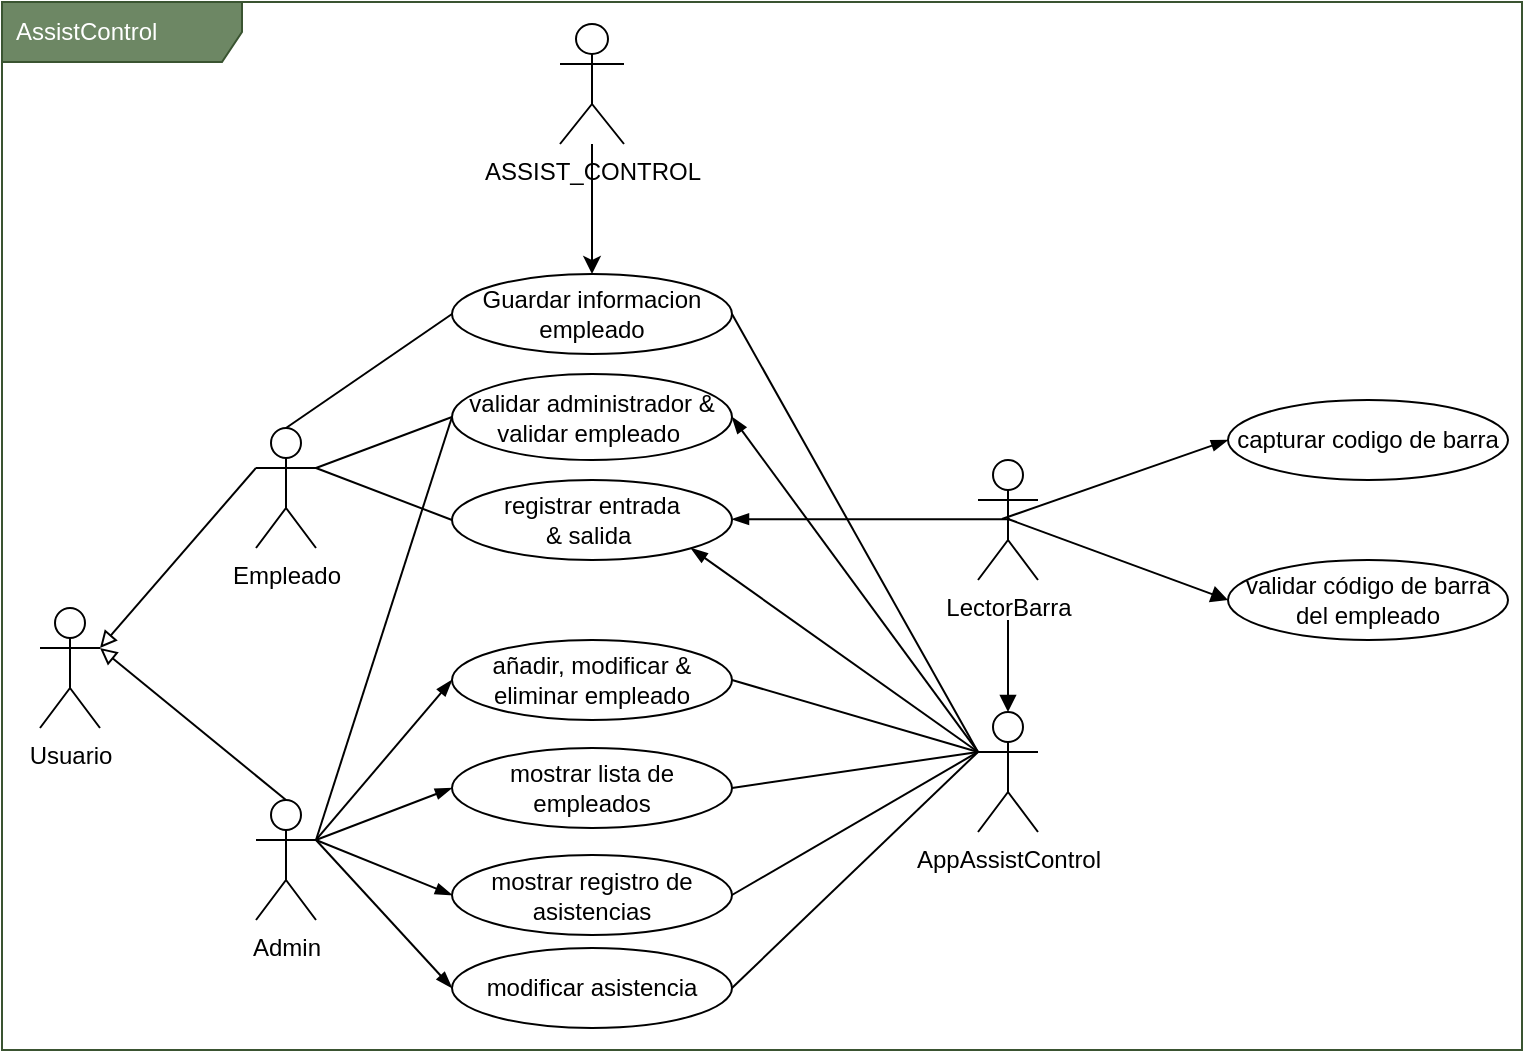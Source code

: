 <mxfile><diagram id="l5ZbUCuqMXHMmysPCELi" name="Página-1"><mxGraphModel dx="869" dy="513" grid="0" gridSize="10" guides="1" tooltips="1" connect="1" arrows="1" fold="1" page="1" pageScale="1" pageWidth="1169" pageHeight="827" background="#FFFFFF" math="0" shadow="0"><root><mxCell id="0"/><mxCell id="1" parent="0"/><mxCell id="32" value="AssistControl" style="shape=umlFrame;whiteSpace=wrap;html=1;width=120;height=30;boundedLbl=1;verticalAlign=middle;align=left;spacingLeft=5;strokeColor=#3A5431;fontColor=#ffffff;fillColor=#6d8764;" parent="1" vertex="1"><mxGeometry x="277" y="81" width="760" height="524" as="geometry"/></mxCell><mxCell id="58" style="edgeStyle=none;html=1;exitX=0.5;exitY=0;exitDx=0;exitDy=0;exitPerimeter=0;entryX=0;entryY=0.5;entryDx=0;entryDy=0;strokeColor=#000000;fontColor=#000000;endArrow=none;endFill=0;" parent="1" source="6" target="52" edge="1"><mxGeometry relative="1" as="geometry"/></mxCell><mxCell id="6" value="&lt;font color=&quot;#000000&quot;&gt;Empleado&lt;/font&gt;" style="shape=umlActor;verticalLabelPosition=bottom;verticalAlign=top;html=1;strokeColor=#000000;fillColor=none;" parent="1" vertex="1"><mxGeometry x="404" y="294" width="30" height="60" as="geometry"/></mxCell><mxCell id="7" value="&lt;font color=&quot;#000000&quot;&gt;Admin&lt;/font&gt;" style="shape=umlActor;verticalLabelPosition=bottom;verticalAlign=top;html=1;strokeColor=#000000;fillColor=none;" parent="1" vertex="1"><mxGeometry x="404" y="480" width="30" height="60" as="geometry"/></mxCell><mxCell id="11" value="" style="html=1;verticalAlign=bottom;labelBackgroundColor=none;endArrow=block;endFill=0;strokeColor=#000000;fontColor=#000000;exitX=0.5;exitY=0;exitDx=0;exitDy=0;exitPerimeter=0;entryX=1;entryY=0.333;entryDx=0;entryDy=0;entryPerimeter=0;" parent="1" source="7" target="43" edge="1"><mxGeometry width="160" relative="1" as="geometry"><mxPoint x="354.0" y="480" as="sourcePoint"/><mxPoint x="384" y="390" as="targetPoint"/></mxGeometry></mxCell><mxCell id="13" value="registrar entrada &lt;br&gt;&amp;amp; salida&amp;nbsp;" style="ellipse;whiteSpace=wrap;html=1;strokeColor=#000000;fontColor=#000000;fillColor=none;" parent="1" vertex="1"><mxGeometry x="502" y="320" width="140" height="40" as="geometry"/></mxCell><mxCell id="14" value="añadir, modificar &amp;amp; eliminar empleado" style="ellipse;whiteSpace=wrap;html=1;strokeColor=#000000;fontColor=#000000;fillColor=none;" parent="1" vertex="1"><mxGeometry x="502" y="400" width="140" height="40" as="geometry"/></mxCell><mxCell id="15" value="mostrar lista de empleados" style="ellipse;whiteSpace=wrap;html=1;strokeColor=#000000;fontColor=#000000;fillColor=none;" parent="1" vertex="1"><mxGeometry x="502" y="454" width="140" height="40" as="geometry"/></mxCell><mxCell id="16" value="mostrar registro de asistencias" style="ellipse;whiteSpace=wrap;html=1;strokeColor=#000000;fontColor=#000000;fillColor=none;" parent="1" vertex="1"><mxGeometry x="502" y="507.5" width="140" height="40" as="geometry"/></mxCell><mxCell id="17" value="modificar asistencia" style="ellipse;whiteSpace=wrap;html=1;strokeColor=#000000;fontColor=#000000;fillColor=none;" parent="1" vertex="1"><mxGeometry x="502" y="554" width="140" height="40" as="geometry"/></mxCell><mxCell id="19" value="" style="endArrow=none;html=1;rounded=0;align=center;verticalAlign=top;endFill=0;labelBackgroundColor=none;endSize=6;startArrow=none;startFill=0;strokeColor=#000000;fontColor=#000000;entryX=0;entryY=0.5;entryDx=0;entryDy=0;exitX=1;exitY=0.333;exitDx=0;exitDy=0;exitPerimeter=0;" parent="1" source="6" target="13" edge="1"><mxGeometry relative="1" as="geometry"><mxPoint x="363" y="340" as="sourcePoint"/><mxPoint x="524" y="339.58" as="targetPoint"/></mxGeometry></mxCell><mxCell id="20" value="" style="endArrow=blockThin;html=1;rounded=0;align=center;verticalAlign=top;endFill=1;labelBackgroundColor=none;endSize=6;startArrow=none;startFill=0;strokeColor=#000000;fontColor=#000000;entryX=0;entryY=0.5;entryDx=0;entryDy=0;exitX=1;exitY=0.333;exitDx=0;exitDy=0;exitPerimeter=0;" parent="1" source="7" target="14" edge="1"><mxGeometry relative="1" as="geometry"><mxPoint x="373.0" y="350" as="sourcePoint"/><mxPoint x="512" y="350" as="targetPoint"/></mxGeometry></mxCell><mxCell id="21" value="" style="endArrow=blockThin;html=1;rounded=0;align=center;verticalAlign=top;endFill=1;labelBackgroundColor=none;endSize=6;startArrow=none;startFill=0;strokeColor=#000000;fontColor=#000000;entryX=0;entryY=0.5;entryDx=0;entryDy=0;exitX=1;exitY=0.333;exitDx=0;exitDy=0;exitPerimeter=0;" parent="1" source="7" target="15" edge="1"><mxGeometry relative="1" as="geometry"><mxPoint x="444.0" y="510" as="sourcePoint"/><mxPoint x="512" y="430" as="targetPoint"/></mxGeometry></mxCell><mxCell id="22" value="" style="endArrow=blockThin;html=1;rounded=0;align=center;verticalAlign=top;endFill=1;labelBackgroundColor=none;endSize=6;startArrow=none;startFill=0;strokeColor=#000000;fontColor=#000000;entryX=0;entryY=0.5;entryDx=0;entryDy=0;exitX=1;exitY=0.333;exitDx=0;exitDy=0;exitPerimeter=0;" parent="1" source="7" target="16" edge="1"><mxGeometry relative="1" as="geometry"><mxPoint x="454.0" y="520" as="sourcePoint"/><mxPoint x="522" y="440" as="targetPoint"/></mxGeometry></mxCell><mxCell id="23" value="" style="endArrow=blockThin;html=1;rounded=0;align=center;verticalAlign=top;endFill=1;labelBackgroundColor=none;endSize=6;startArrow=none;startFill=0;strokeColor=#000000;fontColor=#000000;entryX=0;entryY=0.5;entryDx=0;entryDy=0;exitX=1;exitY=0.333;exitDx=0;exitDy=0;exitPerimeter=0;" parent="1" source="7" target="17" edge="1"><mxGeometry relative="1" as="geometry"><mxPoint x="464.0" y="530" as="sourcePoint"/><mxPoint x="532" y="450" as="targetPoint"/></mxGeometry></mxCell><mxCell id="59" style="edgeStyle=none;html=1;exitX=0;exitY=0.333;exitDx=0;exitDy=0;exitPerimeter=0;entryX=1;entryY=0.5;entryDx=0;entryDy=0;strokeColor=#000000;fontColor=#000000;endArrow=none;endFill=0;" parent="1" source="24" target="52" edge="1"><mxGeometry relative="1" as="geometry"/></mxCell><mxCell id="24" value="AppAssistControl" style="shape=umlActor;verticalLabelPosition=bottom;verticalAlign=top;html=1;strokeColor=#000000;fontColor=#000000;fillColor=none;" parent="1" vertex="1"><mxGeometry x="765" y="436" width="30" height="60" as="geometry"/></mxCell><mxCell id="25" value="LectorBarra" style="shape=umlActor;verticalLabelPosition=bottom;verticalAlign=top;html=1;strokeColor=#000000;fontColor=#000000;fillColor=none;" parent="1" vertex="1"><mxGeometry x="765" y="310" width="30" height="60" as="geometry"/></mxCell><mxCell id="26" value="" style="endArrow=none;html=1;rounded=0;align=center;verticalAlign=top;endFill=0;labelBackgroundColor=none;endSize=6;startArrow=blockThin;startFill=1;strokeColor=#000000;fontColor=#000000;entryX=0;entryY=0.5;entryDx=0;entryDy=0;exitX=0.5;exitY=0.5;exitDx=0;exitDy=0;exitPerimeter=0;" parent="1" edge="1"><mxGeometry relative="1" as="geometry"><mxPoint x="642.0" y="339.58" as="sourcePoint"/><mxPoint x="781" y="339.58" as="targetPoint"/></mxGeometry></mxCell><mxCell id="27" value="" style="endArrow=blockThin;html=1;rounded=0;align=center;verticalAlign=top;endFill=1;labelBackgroundColor=none;endSize=6;startArrow=none;startFill=0;strokeColor=#000000;fontColor=#000000;entryX=1;entryY=1;entryDx=0;entryDy=0;exitX=0;exitY=0.333;exitDx=0;exitDy=0;exitPerimeter=0;" parent="1" source="24" target="13" edge="1"><mxGeometry relative="1" as="geometry"><mxPoint x="642.0" y="490" as="sourcePoint"/><mxPoint x="710" y="410" as="targetPoint"/></mxGeometry></mxCell><mxCell id="28" value="" style="endArrow=none;html=1;rounded=0;align=center;verticalAlign=top;endFill=0;labelBackgroundColor=none;endSize=6;startArrow=none;startFill=0;strokeColor=#000000;fontColor=#000000;entryX=1;entryY=0.5;entryDx=0;entryDy=0;exitX=0;exitY=0.333;exitDx=0;exitDy=0;exitPerimeter=0;" parent="1" source="24" target="14" edge="1"><mxGeometry relative="1" as="geometry"><mxPoint x="654.0" y="540" as="sourcePoint"/><mxPoint x="722" y="460" as="targetPoint"/></mxGeometry></mxCell><mxCell id="29" value="" style="endArrow=none;html=1;rounded=0;align=center;verticalAlign=top;endFill=0;labelBackgroundColor=none;endSize=6;startArrow=none;startFill=0;strokeColor=#000000;fontColor=#000000;entryX=1;entryY=0.5;entryDx=0;entryDy=0;exitX=0;exitY=0.333;exitDx=0;exitDy=0;exitPerimeter=0;" parent="1" source="24" target="15" edge="1"><mxGeometry relative="1" as="geometry"><mxPoint x="464" y="530" as="sourcePoint"/><mxPoint x="532" y="450" as="targetPoint"/></mxGeometry></mxCell><mxCell id="30" value="" style="endArrow=none;html=1;rounded=0;align=center;verticalAlign=top;endFill=0;labelBackgroundColor=none;endSize=6;startArrow=none;startFill=0;strokeColor=#000000;fontColor=#000000;entryX=1;entryY=0.5;entryDx=0;entryDy=0;exitX=0;exitY=0.333;exitDx=0;exitDy=0;exitPerimeter=0;" parent="1" source="24" target="16" edge="1"><mxGeometry relative="1" as="geometry"><mxPoint x="775" y="496" as="sourcePoint"/><mxPoint x="652" y="484.0" as="targetPoint"/></mxGeometry></mxCell><mxCell id="31" value="" style="endArrow=none;html=1;rounded=0;align=center;verticalAlign=top;endFill=0;labelBackgroundColor=none;endSize=6;startArrow=none;startFill=0;strokeColor=#000000;fontColor=#000000;entryX=1;entryY=0.5;entryDx=0;entryDy=0;exitX=0;exitY=0.333;exitDx=0;exitDy=0;exitPerimeter=0;" parent="1" source="24" target="17" edge="1"><mxGeometry relative="1" as="geometry"><mxPoint x="785" y="506" as="sourcePoint"/><mxPoint x="662" y="494.0" as="targetPoint"/></mxGeometry></mxCell><mxCell id="33" value="validar administrador &amp;amp; validar empleado&amp;nbsp;" style="ellipse;whiteSpace=wrap;html=1;strokeColor=#000000;fontColor=#000000;fillColor=none;" parent="1" vertex="1"><mxGeometry x="502" y="267" width="140" height="43" as="geometry"/></mxCell><mxCell id="35" value="" style="endArrow=none;html=1;rounded=0;align=center;verticalAlign=top;endFill=0;labelBackgroundColor=none;endSize=6;startArrow=none;startFill=0;strokeColor=#000000;fontColor=#000000;entryX=0;entryY=0.5;entryDx=0;entryDy=0;exitX=1;exitY=0.333;exitDx=0;exitDy=0;exitPerimeter=0;" parent="1" source="6" target="33" edge="1"><mxGeometry relative="1" as="geometry"><mxPoint x="363" y="340" as="sourcePoint"/><mxPoint x="512" y="350" as="targetPoint"/></mxGeometry></mxCell><mxCell id="36" value="" style="endArrow=blockThin;html=1;rounded=0;align=center;verticalAlign=top;endFill=1;labelBackgroundColor=none;endSize=6;startArrow=none;startFill=0;strokeColor=#000000;fontColor=#000000;entryX=1;entryY=0.5;entryDx=0;entryDy=0;exitX=0;exitY=0.333;exitDx=0;exitDy=0;exitPerimeter=0;" parent="1" source="24" target="33" edge="1"><mxGeometry relative="1" as="geometry"><mxPoint x="759" y="417" as="sourcePoint"/><mxPoint x="652" y="350" as="targetPoint"/></mxGeometry></mxCell><mxCell id="37" value="" style="endArrow=blockThin;html=1;rounded=0;align=center;verticalAlign=top;endFill=1;labelBackgroundColor=none;endSize=6;startArrow=none;startFill=0;strokeColor=#000000;fontColor=#000000;entryX=0;entryY=0.5;entryDx=0;entryDy=0;exitX=0.5;exitY=0.5;exitDx=0;exitDy=0;exitPerimeter=0;" parent="1" target="39" edge="1"><mxGeometry relative="1" as="geometry"><mxPoint x="777" y="339.5" as="sourcePoint"/><mxPoint x="916" y="339.5" as="targetPoint"/></mxGeometry></mxCell><mxCell id="38" value="" style="endArrow=block;html=1;rounded=0;align=center;verticalAlign=top;endFill=1;labelBackgroundColor=none;endSize=6;startArrow=none;startFill=0;strokeColor=#000000;fontColor=#000000;entryX=0;entryY=0.5;entryDx=0;entryDy=0;exitX=0.5;exitY=0.5;exitDx=0;exitDy=0;exitPerimeter=0;" parent="1" target="40" edge="1"><mxGeometry relative="1" as="geometry"><mxPoint x="780" y="339.5" as="sourcePoint"/><mxPoint x="919" y="339.5" as="targetPoint"/></mxGeometry></mxCell><mxCell id="39" value="capturar codigo de barra" style="ellipse;whiteSpace=wrap;html=1;strokeColor=#000000;fontColor=#000000;fillColor=none;" parent="1" vertex="1"><mxGeometry x="890" y="280" width="140" height="40" as="geometry"/></mxCell><mxCell id="40" value="validar código de barra del empleado" style="ellipse;whiteSpace=wrap;html=1;strokeColor=#000000;fontColor=#000000;fillColor=none;" parent="1" vertex="1"><mxGeometry x="890" y="360" width="140" height="40" as="geometry"/></mxCell><mxCell id="42" value="" style="endArrow=block;html=1;rounded=0;align=center;verticalAlign=top;endFill=1;labelBackgroundColor=none;endSize=6;startArrow=none;startFill=0;strokeColor=#000000;fontColor=#000000;entryX=0.5;entryY=0;entryDx=0;entryDy=0;exitX=0.5;exitY=0.5;exitDx=0;exitDy=0;exitPerimeter=0;entryPerimeter=0;" parent="1" target="24" edge="1"><mxGeometry relative="1" as="geometry"><mxPoint x="780" y="390" as="sourcePoint"/><mxPoint x="890" y="430.5" as="targetPoint"/></mxGeometry></mxCell><mxCell id="43" value="&lt;font color=&quot;#000000&quot;&gt;Usuario&lt;/font&gt;" style="shape=umlActor;verticalLabelPosition=bottom;verticalAlign=top;html=1;strokeColor=#000000;fillColor=none;" parent="1" vertex="1"><mxGeometry x="296" y="384" width="30" height="60" as="geometry"/></mxCell><mxCell id="45" value="" style="html=1;verticalAlign=bottom;labelBackgroundColor=none;endArrow=block;endFill=0;strokeColor=#000000;fontColor=#000000;exitX=0;exitY=0.333;exitDx=0;exitDy=0;exitPerimeter=0;entryX=1;entryY=0.333;entryDx=0;entryDy=0;entryPerimeter=0;" parent="1" source="6" target="43" edge="1"><mxGeometry width="160" relative="1" as="geometry"><mxPoint x="226" y="350" as="sourcePoint"/><mxPoint x="191" y="260" as="targetPoint"/></mxGeometry></mxCell><mxCell id="46" value="" style="endArrow=none;html=1;rounded=0;align=center;verticalAlign=top;endFill=0;labelBackgroundColor=none;endSize=6;startArrow=none;startFill=0;strokeColor=#000000;fontColor=#000000;entryX=0;entryY=0.5;entryDx=0;entryDy=0;exitX=1;exitY=0.333;exitDx=0;exitDy=0;exitPerimeter=0;" parent="1" source="7" target="33" edge="1"><mxGeometry relative="1" as="geometry"><mxPoint x="188" y="519.25" as="sourcePoint"/><mxPoint x="256" y="500.75" as="targetPoint"/></mxGeometry></mxCell><mxCell id="52" value="Guardar informacion empleado" style="ellipse;whiteSpace=wrap;html=1;strokeColor=#000000;fontColor=#000000;fillColor=none;" parent="1" vertex="1"><mxGeometry x="502" y="217" width="140" height="40" as="geometry"/></mxCell><mxCell id="57" style="edgeStyle=none;html=1;entryX=0.5;entryY=0;entryDx=0;entryDy=0;fontColor=#000000;strokeColor=#000000;" parent="1" source="54" target="52" edge="1"><mxGeometry relative="1" as="geometry"/></mxCell><mxCell id="54" value="&lt;font color=&quot;#000000&quot;&gt;ASSIST_CONTROL&lt;/font&gt;" style="shape=umlActor;verticalLabelPosition=bottom;verticalAlign=top;html=1;strokeColor=#000000;fillColor=none;" parent="1" vertex="1"><mxGeometry x="556" y="92" width="32" height="60" as="geometry"/></mxCell></root></mxGraphModel></diagram></mxfile>